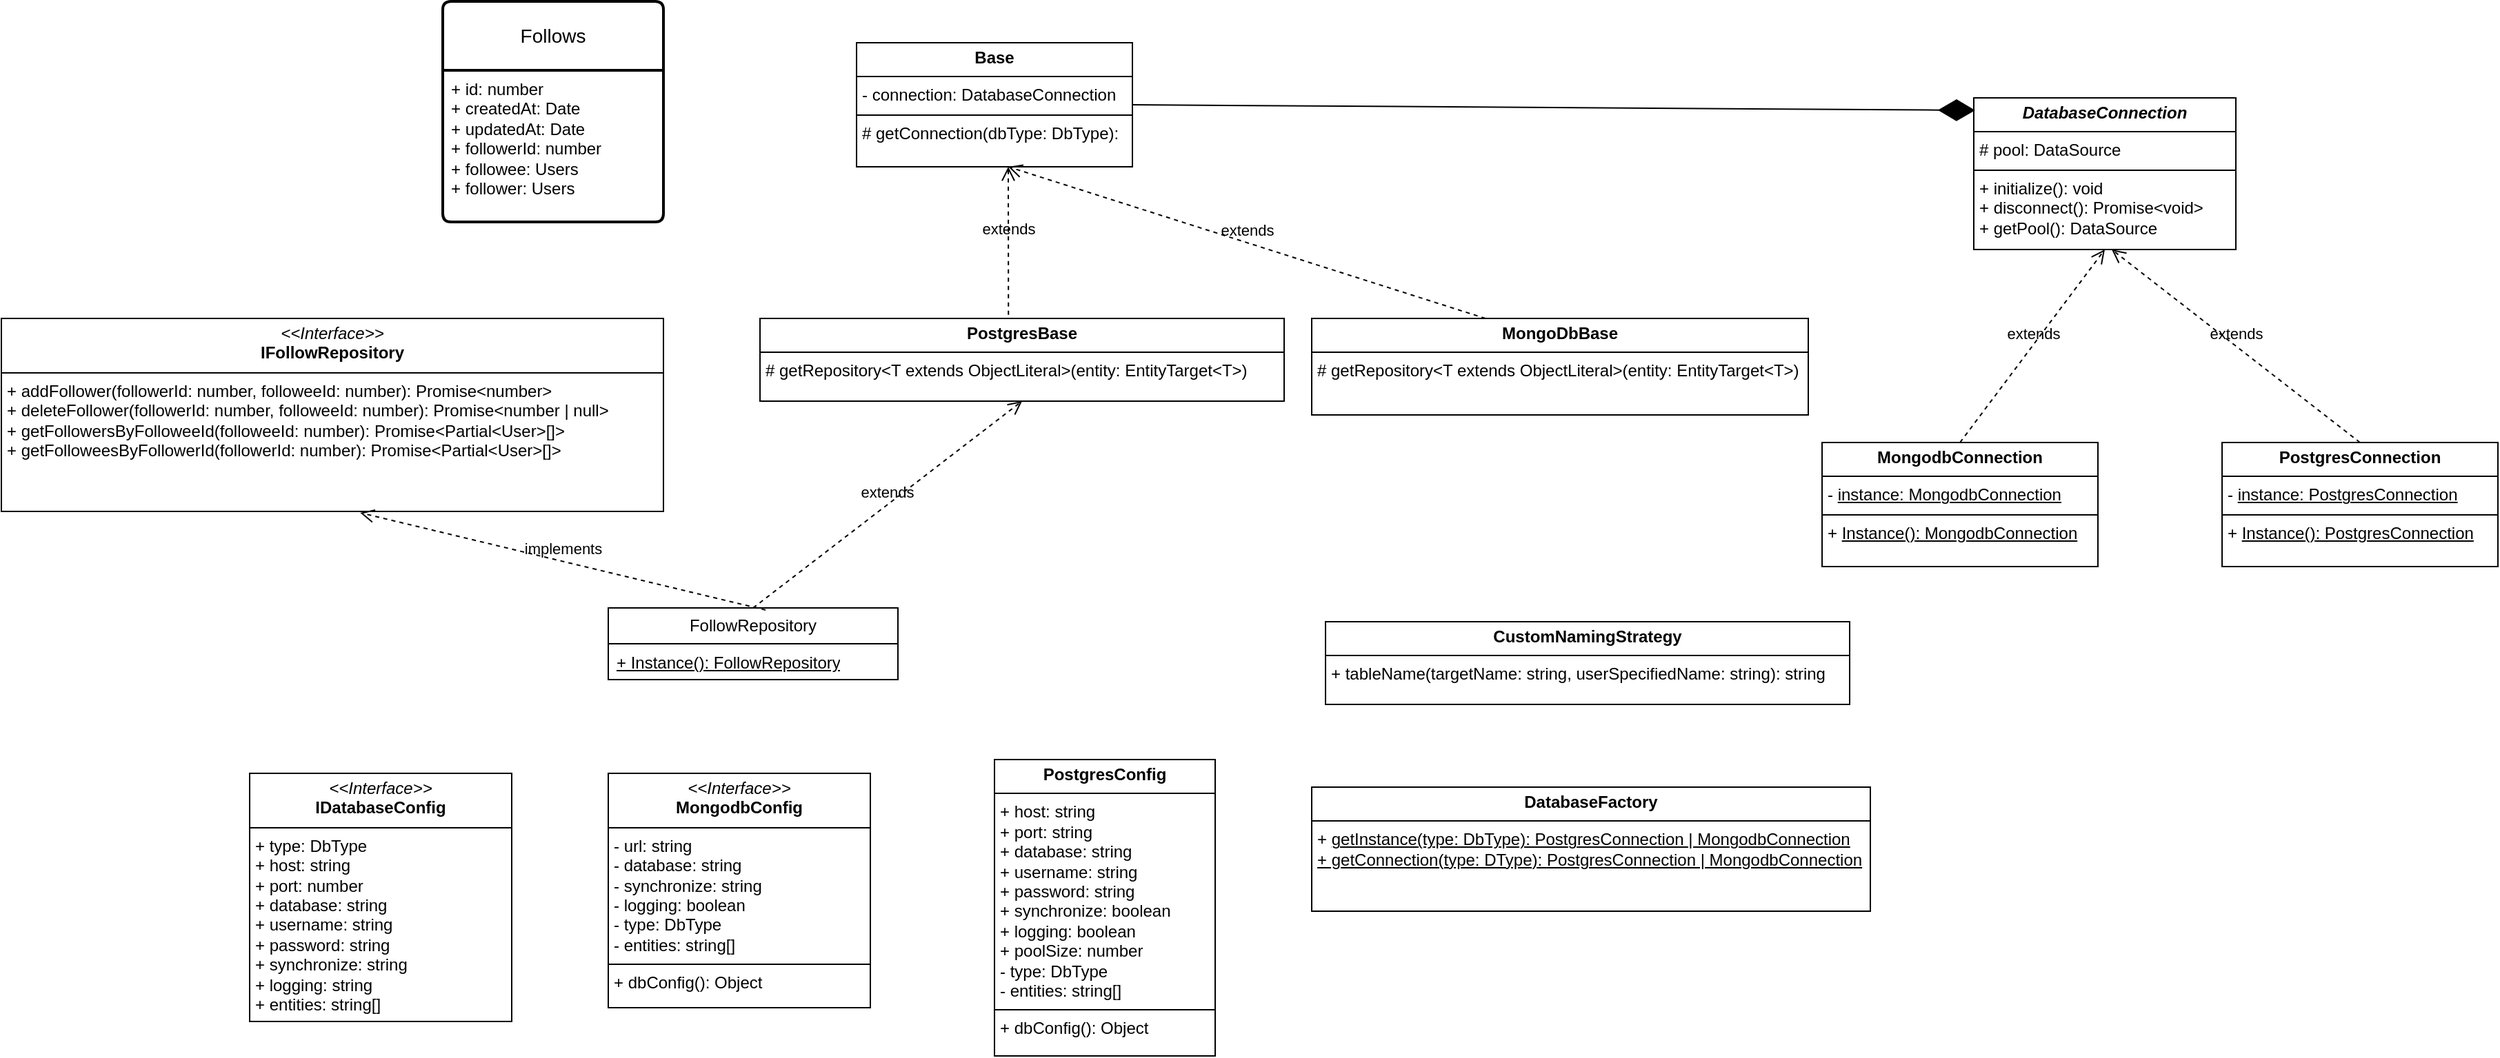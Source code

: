 <mxfile version="24.5.1" type="device">
  <diagram name="Page-1" id="tQXsEDTx-dn7Ms83jZip">
    <mxGraphModel dx="1869" dy="749" grid="1" gridSize="10" guides="1" tooltips="1" connect="1" arrows="1" fold="1" page="1" pageScale="1" pageWidth="850" pageHeight="1100" math="0" shadow="0">
      <root>
        <mxCell id="0" />
        <mxCell id="1" parent="0" />
        <mxCell id="FwE9IWcBVS8lKgi-sw1i-1" value="Follows" style="swimlane;childLayout=stackLayout;horizontal=1;startSize=50;horizontalStack=0;rounded=1;fontSize=14;fontStyle=0;strokeWidth=2;resizeParent=0;resizeLast=1;shadow=0;dashed=0;align=center;arcSize=4;whiteSpace=wrap;html=1;" vertex="1" parent="1">
          <mxGeometry x="440" y="70" width="160" height="160" as="geometry" />
        </mxCell>
        <mxCell id="FwE9IWcBVS8lKgi-sw1i-2" value="+ id: number&lt;div&gt;+ createdAt: Date&lt;/div&gt;&lt;div&gt;+ updatedAt: Date&lt;/div&gt;&lt;div&gt;+ followerId: number&lt;/div&gt;&lt;div&gt;+ followee: Users&lt;/div&gt;&lt;div&gt;+ follower: Users&lt;/div&gt;" style="align=left;strokeColor=none;fillColor=none;spacingLeft=4;fontSize=12;verticalAlign=top;resizable=0;rotatable=0;part=1;html=1;" vertex="1" parent="FwE9IWcBVS8lKgi-sw1i-1">
          <mxGeometry y="50" width="160" height="110" as="geometry" />
        </mxCell>
        <mxCell id="FwE9IWcBVS8lKgi-sw1i-3" value="&lt;p style=&quot;margin:0px;margin-top:4px;text-align:center;&quot;&gt;&lt;i&gt;&amp;lt;&amp;lt;Interface&amp;gt;&amp;gt;&lt;/i&gt;&lt;br&gt;&lt;b&gt;IFollowRepository&lt;br&gt;&lt;/b&gt;&lt;/p&gt;&lt;hr size=&quot;1&quot; style=&quot;border-style:solid;&quot;&gt;&lt;p style=&quot;margin:0px;margin-left:4px;&quot;&gt;+ addFollower(followerId: number, followeeId: number): Promise&amp;lt;number&amp;gt;&lt;/p&gt;&lt;p style=&quot;margin:0px;margin-left:4px;&quot;&gt;+ deleteFollower(followerId: number, followeeId: number): Promise&amp;lt;number | null&amp;gt;&lt;/p&gt;&lt;p style=&quot;margin:0px;margin-left:4px;&quot;&gt;+ getFollowersByFolloweeId(followeeId: number): Promise&amp;lt;Partial&amp;lt;User&amp;gt;[]&amp;gt;&lt;/p&gt;&lt;p style=&quot;margin:0px;margin-left:4px;&quot;&gt;+ getFolloweesByFollowerId(followerId: number): Promise&amp;lt;Partial&amp;lt;User&amp;gt;[]&amp;gt;&lt;/p&gt;" style="verticalAlign=top;align=left;overflow=fill;html=1;whiteSpace=wrap;" vertex="1" parent="1">
          <mxGeometry x="120" y="300" width="480" height="140" as="geometry" />
        </mxCell>
        <mxCell id="FwE9IWcBVS8lKgi-sw1i-4" value="FollowRepository" style="swimlane;fontStyle=0;childLayout=stackLayout;horizontal=1;startSize=26;fillColor=none;horizontalStack=0;resizeParent=1;resizeParentMax=0;resizeLast=0;collapsible=1;marginBottom=0;whiteSpace=wrap;html=1;" vertex="1" parent="1">
          <mxGeometry x="560" y="510" width="210" height="52" as="geometry" />
        </mxCell>
        <mxCell id="FwE9IWcBVS8lKgi-sw1i-5" value="&lt;u&gt;+ Instance(): FollowRepository&lt;/u&gt;" style="text;strokeColor=none;fillColor=none;align=left;verticalAlign=top;spacingLeft=4;spacingRight=4;overflow=hidden;rotatable=0;points=[[0,0.5],[1,0.5]];portConstraint=eastwest;whiteSpace=wrap;html=1;" vertex="1" parent="FwE9IWcBVS8lKgi-sw1i-4">
          <mxGeometry y="26" width="210" height="26" as="geometry" />
        </mxCell>
        <mxCell id="FwE9IWcBVS8lKgi-sw1i-8" value="implements" style="endArrow=open;startArrow=none;endFill=0;startFill=0;endSize=8;html=1;verticalAlign=bottom;dashed=1;labelBackgroundColor=none;rounded=0;entryX=0.542;entryY=1.007;entryDx=0;entryDy=0;entryPerimeter=0;exitX=0.543;exitY=0.029;exitDx=0;exitDy=0;exitPerimeter=0;" edge="1" parent="1" source="FwE9IWcBVS8lKgi-sw1i-4" target="FwE9IWcBVS8lKgi-sw1i-3">
          <mxGeometry width="160" relative="1" as="geometry">
            <mxPoint x="410" y="460" as="sourcePoint" />
            <mxPoint x="570" y="460" as="targetPoint" />
          </mxGeometry>
        </mxCell>
        <mxCell id="FwE9IWcBVS8lKgi-sw1i-9" value="&lt;p style=&quot;margin:0px;margin-top:4px;text-align:center;&quot;&gt;&lt;b&gt;PostgresBase&lt;/b&gt;&lt;/p&gt;&lt;hr size=&quot;1&quot; style=&quot;border-style:solid;&quot;&gt;&lt;p style=&quot;margin:0px;margin-left:4px;&quot;&gt;# getRepository&amp;lt;T extends ObjectLiteral&amp;gt;(entity: EntityTarget&amp;lt;T&amp;gt;)&lt;/p&gt;" style="verticalAlign=top;align=left;overflow=fill;html=1;whiteSpace=wrap;" vertex="1" parent="1">
          <mxGeometry x="670" y="300" width="380" height="60" as="geometry" />
        </mxCell>
        <mxCell id="FwE9IWcBVS8lKgi-sw1i-10" value="&lt;p style=&quot;margin:0px;margin-top:4px;text-align:center;&quot;&gt;&lt;b&gt;Base&lt;/b&gt;&lt;/p&gt;&lt;hr size=&quot;1&quot; style=&quot;border-style:solid;&quot;&gt;&lt;p style=&quot;margin:0px;margin-left:4px;&quot;&gt;- connection: DatabaseConnection&lt;/p&gt;&lt;hr size=&quot;1&quot; style=&quot;border-style:solid;&quot;&gt;&lt;p style=&quot;margin:0px;margin-left:4px;&quot;&gt;# getConnection(dbType: DbType):&lt;/p&gt;" style="verticalAlign=top;align=left;overflow=fill;html=1;whiteSpace=wrap;" vertex="1" parent="1">
          <mxGeometry x="740" y="100" width="200" height="90" as="geometry" />
        </mxCell>
        <mxCell id="FwE9IWcBVS8lKgi-sw1i-11" value="extends" style="endArrow=open;startArrow=none;endFill=0;startFill=0;endSize=8;html=1;verticalAlign=bottom;dashed=1;labelBackgroundColor=none;rounded=0;entryX=0.55;entryY=1;entryDx=0;entryDy=0;entryPerimeter=0;exitX=0.474;exitY=-0.044;exitDx=0;exitDy=0;exitPerimeter=0;" edge="1" parent="1" source="FwE9IWcBVS8lKgi-sw1i-9" target="FwE9IWcBVS8lKgi-sw1i-10">
          <mxGeometry width="160" relative="1" as="geometry">
            <mxPoint x="750" y="240" as="sourcePoint" />
            <mxPoint x="910" y="240" as="targetPoint" />
          </mxGeometry>
        </mxCell>
        <mxCell id="FwE9IWcBVS8lKgi-sw1i-12" value="extends" style="endArrow=open;startArrow=none;endFill=0;startFill=0;endSize=8;html=1;verticalAlign=bottom;dashed=1;labelBackgroundColor=none;rounded=0;entryX=0.5;entryY=1;entryDx=0;entryDy=0;exitX=0.5;exitY=0;exitDx=0;exitDy=0;" edge="1" parent="1" source="FwE9IWcBVS8lKgi-sw1i-4" target="FwE9IWcBVS8lKgi-sw1i-9">
          <mxGeometry width="160" relative="1" as="geometry">
            <mxPoint x="680" y="460" as="sourcePoint" />
            <mxPoint x="840" y="460" as="targetPoint" />
          </mxGeometry>
        </mxCell>
        <mxCell id="FwE9IWcBVS8lKgi-sw1i-13" value="&lt;p style=&quot;margin:0px;margin-top:4px;text-align:center;&quot;&gt;&lt;b&gt;CustomNamingStrategy&lt;/b&gt;&lt;/p&gt;&lt;hr size=&quot;1&quot; style=&quot;border-style:solid;&quot;&gt;&lt;p style=&quot;margin:0px;margin-left:4px;&quot;&gt;+ tableName(targetName: string, userSpecifiedName: string): string&lt;/p&gt;" style="verticalAlign=top;align=left;overflow=fill;html=1;whiteSpace=wrap;" vertex="1" parent="1">
          <mxGeometry x="1080" y="520" width="380" height="60" as="geometry" />
        </mxCell>
        <mxCell id="FwE9IWcBVS8lKgi-sw1i-14" value="&lt;p style=&quot;margin:0px;margin-top:4px;text-align:center;&quot;&gt;&lt;b&gt;&lt;i&gt;DatabaseConnection&lt;/i&gt;&lt;/b&gt;&lt;/p&gt;&lt;hr size=&quot;1&quot; style=&quot;border-style:solid;&quot;&gt;&lt;p style=&quot;margin:0px;margin-left:4px;&quot;&gt;# pool: DataSource&lt;/p&gt;&lt;hr size=&quot;1&quot; style=&quot;border-style:solid;&quot;&gt;&lt;p style=&quot;margin:0px;margin-left:4px;&quot;&gt;+ initialize(): void&lt;/p&gt;&lt;p style=&quot;margin:0px;margin-left:4px;&quot;&gt;+ disconnect(): Promise&amp;lt;void&amp;gt;&lt;/p&gt;&lt;p style=&quot;margin:0px;margin-left:4px;&quot;&gt;+ getPool(): DataSource&lt;/p&gt;" style="verticalAlign=top;align=left;overflow=fill;html=1;whiteSpace=wrap;" vertex="1" parent="1">
          <mxGeometry x="1550" y="140" width="190" height="110" as="geometry" />
        </mxCell>
        <mxCell id="FwE9IWcBVS8lKgi-sw1i-15" value="&lt;p style=&quot;margin:0px;margin-top:4px;text-align:center;&quot;&gt;&lt;b&gt;DatabaseFactory&lt;/b&gt;&lt;/p&gt;&lt;hr size=&quot;1&quot; style=&quot;border-style:solid;&quot;&gt;&lt;p style=&quot;margin:0px;margin-left:4px;&quot;&gt;+ &lt;u&gt;getInstance(type: DbType): PostgresConnection | MongodbConnection&lt;/u&gt;&lt;/p&gt;&lt;p style=&quot;margin:0px;margin-left:4px;&quot;&gt;&lt;u&gt;+ getConnection(type: DType):&amp;nbsp;&lt;/u&gt;&lt;u style=&quot;background-color: initial;&quot;&gt;PostgresConnection | MongodbConnection&lt;/u&gt;&lt;/p&gt;" style="verticalAlign=top;align=left;overflow=fill;html=1;whiteSpace=wrap;" vertex="1" parent="1">
          <mxGeometry x="1070" y="640" width="405" height="90" as="geometry" />
        </mxCell>
        <mxCell id="FwE9IWcBVS8lKgi-sw1i-16" value="&lt;p style=&quot;margin:0px;margin-top:4px;text-align:center;&quot;&gt;&lt;i&gt;&amp;lt;&amp;lt;Interface&amp;gt;&amp;gt;&lt;/i&gt;&lt;br&gt;&lt;b&gt;IDatabaseConfig&lt;/b&gt;&lt;/p&gt;&lt;hr size=&quot;1&quot; style=&quot;border-style:solid;&quot;&gt;&lt;p style=&quot;margin:0px;margin-left:4px;&quot;&gt;+ type: DbType&lt;/p&gt;&lt;p style=&quot;margin:0px;margin-left:4px;&quot;&gt;+ host: string&lt;/p&gt;&lt;p style=&quot;margin:0px;margin-left:4px;&quot;&gt;+ port: number&lt;/p&gt;&lt;p style=&quot;margin:0px;margin-left:4px;&quot;&gt;+ database: string&lt;/p&gt;&lt;p style=&quot;margin:0px;margin-left:4px;&quot;&gt;+ username: string&lt;/p&gt;&lt;p style=&quot;margin:0px;margin-left:4px;&quot;&gt;+ password: string&lt;/p&gt;&lt;p style=&quot;margin:0px;margin-left:4px;&quot;&gt;+ synchronize: string&lt;/p&gt;&lt;p style=&quot;margin:0px;margin-left:4px;&quot;&gt;+ logging: string&lt;/p&gt;&lt;p style=&quot;margin:0px;margin-left:4px;&quot;&gt;+ entities: string[]&lt;/p&gt;" style="verticalAlign=top;align=left;overflow=fill;html=1;whiteSpace=wrap;" vertex="1" parent="1">
          <mxGeometry x="300" y="630" width="190" height="180" as="geometry" />
        </mxCell>
        <mxCell id="FwE9IWcBVS8lKgi-sw1i-17" value="&lt;p style=&quot;margin:0px;margin-top:4px;text-align:center;&quot;&gt;&lt;b&gt;MongoDbBase&lt;/b&gt;&lt;/p&gt;&lt;hr size=&quot;1&quot; style=&quot;border-style:solid;&quot;&gt;&lt;p style=&quot;margin:0px;margin-left:4px;&quot;&gt;# getRepository&amp;lt;T extends ObjectLiteral&amp;gt;(entity: EntityTarget&amp;lt;T&amp;gt;)&lt;/p&gt;" style="verticalAlign=top;align=left;overflow=fill;html=1;whiteSpace=wrap;" vertex="1" parent="1">
          <mxGeometry x="1070" y="300" width="360" height="70" as="geometry" />
        </mxCell>
        <mxCell id="FwE9IWcBVS8lKgi-sw1i-18" value="extends" style="endArrow=open;startArrow=none;endFill=0;startFill=0;endSize=8;html=1;verticalAlign=bottom;dashed=1;labelBackgroundColor=none;rounded=0;exitX=0.35;exitY=0;exitDx=0;exitDy=0;exitPerimeter=0;" edge="1" parent="1" source="FwE9IWcBVS8lKgi-sw1i-17">
          <mxGeometry width="160" relative="1" as="geometry">
            <mxPoint x="900" y="240" as="sourcePoint" />
            <mxPoint x="850" y="190" as="targetPoint" />
          </mxGeometry>
        </mxCell>
        <mxCell id="FwE9IWcBVS8lKgi-sw1i-19" value="&lt;p style=&quot;margin:0px;margin-top:4px;text-align:center;&quot;&gt;&lt;i&gt;&amp;lt;&amp;lt;Interface&amp;gt;&amp;gt;&lt;/i&gt;&lt;br&gt;&lt;b&gt;MongodbConfig&lt;/b&gt;&lt;/p&gt;&lt;hr size=&quot;1&quot; style=&quot;border-style:solid;&quot;&gt;&lt;p style=&quot;margin:0px;margin-left:4px;&quot;&gt;- url: string&lt;/p&gt;&lt;p style=&quot;margin:0px;margin-left:4px;&quot;&gt;- database: string&lt;/p&gt;&lt;p style=&quot;margin:0px;margin-left:4px;&quot;&gt;- synchronize: string&lt;/p&gt;&lt;p style=&quot;margin:0px;margin-left:4px;&quot;&gt;- logging: boolean&lt;/p&gt;&lt;p style=&quot;margin:0px;margin-left:4px;&quot;&gt;- type: DbType&lt;/p&gt;&lt;p style=&quot;margin:0px;margin-left:4px;&quot;&gt;- entities: string[]&lt;/p&gt;&lt;hr size=&quot;1&quot; style=&quot;border-style:solid;&quot;&gt;&lt;p style=&quot;margin:0px;margin-left:4px;&quot;&gt;+ dbConfig(): Object&lt;br&gt;&lt;/p&gt;" style="verticalAlign=top;align=left;overflow=fill;html=1;whiteSpace=wrap;" vertex="1" parent="1">
          <mxGeometry x="560" y="630" width="190" height="170" as="geometry" />
        </mxCell>
        <mxCell id="FwE9IWcBVS8lKgi-sw1i-20" value="&lt;p style=&quot;margin:0px;margin-top:4px;text-align:center;&quot;&gt;&lt;b&gt;MongodbConnection&lt;/b&gt;&lt;/p&gt;&lt;hr size=&quot;1&quot; style=&quot;border-style:solid;&quot;&gt;&lt;p style=&quot;margin:0px;margin-left:4px;&quot;&gt;- &lt;u&gt;instance: MongodbConnection&lt;/u&gt;&lt;/p&gt;&lt;hr size=&quot;1&quot; style=&quot;border-style:solid;&quot;&gt;&lt;p style=&quot;margin:0px;margin-left:4px;&quot;&gt;+ &lt;u&gt;Instance(): MongodbConnection&lt;/u&gt;&lt;/p&gt;" style="verticalAlign=top;align=left;overflow=fill;html=1;whiteSpace=wrap;" vertex="1" parent="1">
          <mxGeometry x="1440" y="390" width="200" height="90" as="geometry" />
        </mxCell>
        <mxCell id="FwE9IWcBVS8lKgi-sw1i-21" value="&lt;p style=&quot;margin:0px;margin-top:4px;text-align:center;&quot;&gt;&lt;b&gt;PostgresConnection&lt;/b&gt;&lt;/p&gt;&lt;hr size=&quot;1&quot; style=&quot;border-style:solid;&quot;&gt;&lt;p style=&quot;margin:0px;margin-left:4px;&quot;&gt;- &lt;u&gt;instance: PostgresConnection&lt;/u&gt;&lt;/p&gt;&lt;hr size=&quot;1&quot; style=&quot;border-style:solid;&quot;&gt;&lt;p style=&quot;margin:0px;margin-left:4px;&quot;&gt;+ &lt;u&gt;Instance(): PostgresConnection&lt;/u&gt;&lt;/p&gt;" style="verticalAlign=top;align=left;overflow=fill;html=1;whiteSpace=wrap;" vertex="1" parent="1">
          <mxGeometry x="1730" y="390" width="200" height="90" as="geometry" />
        </mxCell>
        <mxCell id="FwE9IWcBVS8lKgi-sw1i-22" value="extends" style="endArrow=open;startArrow=none;endFill=0;startFill=0;endSize=8;html=1;verticalAlign=bottom;dashed=1;labelBackgroundColor=none;rounded=0;exitX=0.5;exitY=0;exitDx=0;exitDy=0;entryX=0.5;entryY=1;entryDx=0;entryDy=0;" edge="1" parent="1" source="FwE9IWcBVS8lKgi-sw1i-20" target="FwE9IWcBVS8lKgi-sw1i-14">
          <mxGeometry width="160" relative="1" as="geometry">
            <mxPoint x="1650" y="280" as="sourcePoint" />
            <mxPoint x="1810" y="280" as="targetPoint" />
          </mxGeometry>
        </mxCell>
        <mxCell id="FwE9IWcBVS8lKgi-sw1i-23" value="extends" style="endArrow=open;startArrow=none;endFill=0;startFill=0;endSize=8;html=1;verticalAlign=bottom;dashed=1;labelBackgroundColor=none;rounded=0;exitX=0.5;exitY=0;exitDx=0;exitDy=0;" edge="1" parent="1" source="FwE9IWcBVS8lKgi-sw1i-21">
          <mxGeometry width="160" relative="1" as="geometry">
            <mxPoint x="1810" y="290" as="sourcePoint" />
            <mxPoint x="1650" y="250" as="targetPoint" />
          </mxGeometry>
        </mxCell>
        <mxCell id="FwE9IWcBVS8lKgi-sw1i-24" value="&lt;p style=&quot;margin:0px;margin-top:4px;text-align:center;&quot;&gt;&lt;b&gt;PostgresConfig&lt;/b&gt;&lt;/p&gt;&lt;hr size=&quot;1&quot; style=&quot;border-style:solid;&quot;&gt;&lt;p style=&quot;margin:0px;margin-left:4px;&quot;&gt;+ host: string&lt;/p&gt;&lt;p style=&quot;margin:0px;margin-left:4px;&quot;&gt;+ port: string&lt;/p&gt;&lt;p style=&quot;margin:0px;margin-left:4px;&quot;&gt;+ database: string&lt;/p&gt;&lt;p style=&quot;margin:0px;margin-left:4px;&quot;&gt;+ username: string&lt;/p&gt;&lt;p style=&quot;margin:0px;margin-left:4px;&quot;&gt;+ password: string&lt;/p&gt;&lt;p style=&quot;margin:0px;margin-left:4px;&quot;&gt;+ synchronize: boolean&lt;/p&gt;&lt;p style=&quot;margin:0px;margin-left:4px;&quot;&gt;+ logging: boolean&lt;/p&gt;&lt;p style=&quot;margin:0px;margin-left:4px;&quot;&gt;+ poolSize: number&lt;/p&gt;&lt;p style=&quot;margin:0px;margin-left:4px;&quot;&gt;- type: DbType&lt;/p&gt;&lt;p style=&quot;margin:0px;margin-left:4px;&quot;&gt;- entities: string[]&lt;/p&gt;&lt;hr size=&quot;1&quot; style=&quot;border-style:solid;&quot;&gt;&lt;p style=&quot;margin:0px;margin-left:4px;&quot;&gt;+ dbConfig(): Object&lt;/p&gt;" style="verticalAlign=top;align=left;overflow=fill;html=1;whiteSpace=wrap;" vertex="1" parent="1">
          <mxGeometry x="840" y="620" width="160" height="215" as="geometry" />
        </mxCell>
        <mxCell id="FwE9IWcBVS8lKgi-sw1i-25" value="" style="endArrow=diamondThin;endFill=1;endSize=24;html=1;rounded=0;exitX=1;exitY=0.5;exitDx=0;exitDy=0;entryX=0.005;entryY=0.082;entryDx=0;entryDy=0;entryPerimeter=0;" edge="1" parent="1" source="FwE9IWcBVS8lKgi-sw1i-10" target="FwE9IWcBVS8lKgi-sw1i-14">
          <mxGeometry width="160" relative="1" as="geometry">
            <mxPoint x="1040" y="130" as="sourcePoint" />
            <mxPoint x="1370" y="140" as="targetPoint" />
          </mxGeometry>
        </mxCell>
      </root>
    </mxGraphModel>
  </diagram>
</mxfile>

